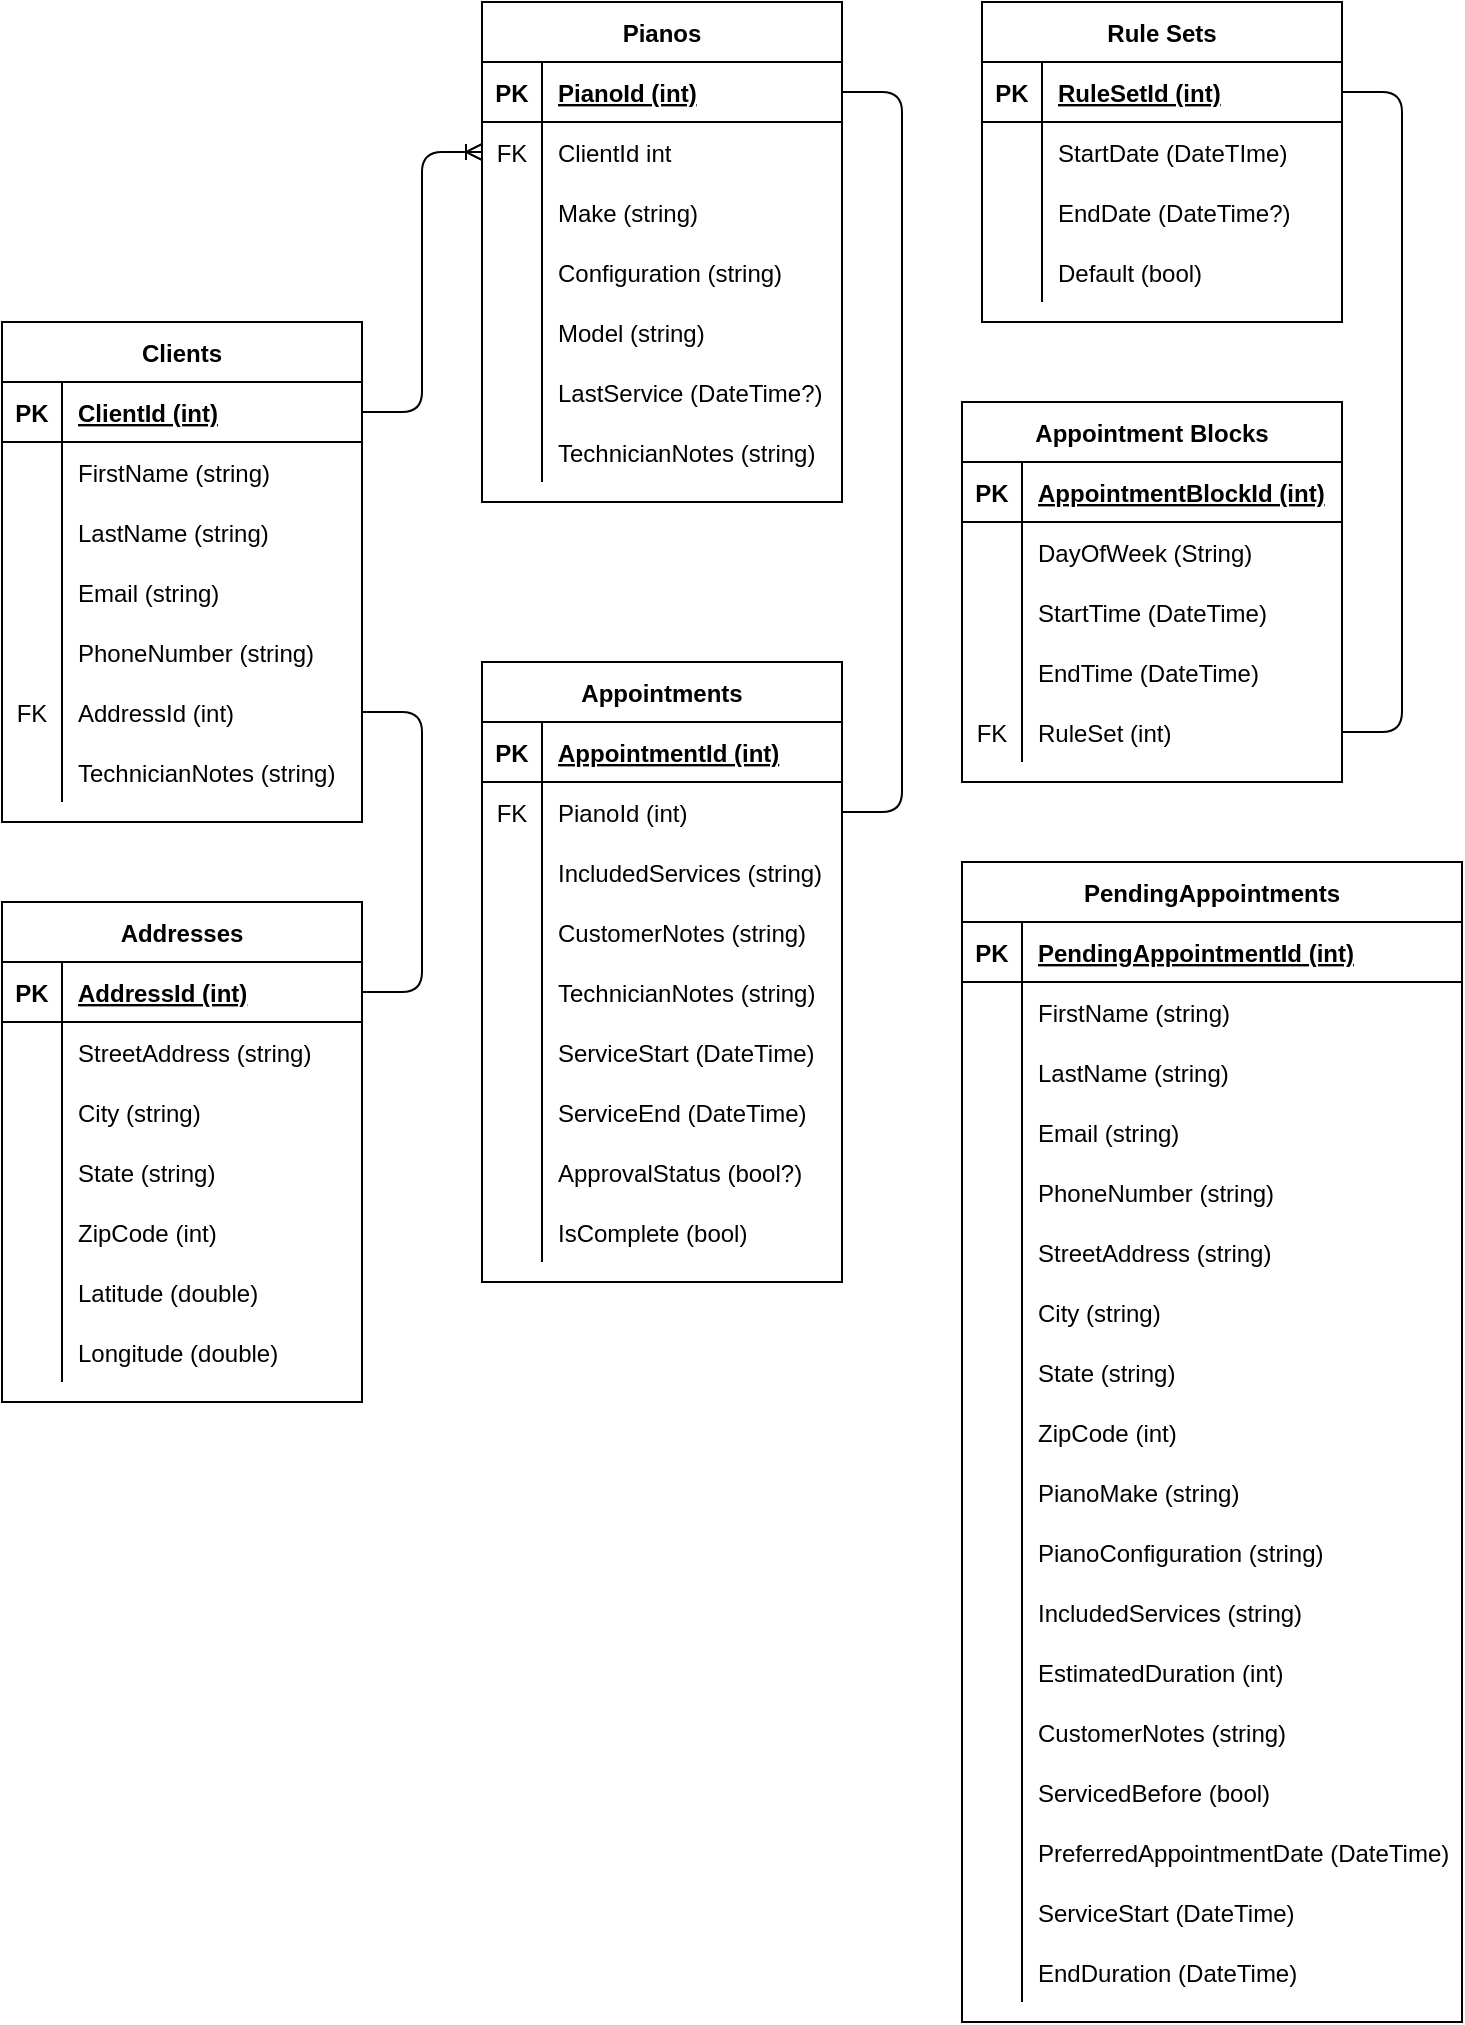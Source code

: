 <mxfile version="13.10.0" type="device"><diagram id="R2lEEEUBdFMjLlhIrx00" name="Page-1"><mxGraphModel dx="641" dy="825" grid="1" gridSize="10" guides="1" tooltips="1" connect="1" arrows="1" fold="1" page="1" pageScale="1" pageWidth="850" pageHeight="1100" math="0" shadow="0" extFonts="Permanent Marker^https://fonts.googleapis.com/css?family=Permanent+Marker"><root><mxCell id="0"/><mxCell id="1" parent="0"/><mxCell id="YcslUVbQqzUGf4OQHe5i-1" value="Clients" style="shape=table;startSize=30;container=1;collapsible=1;childLayout=tableLayout;fixedRows=1;rowLines=0;fontStyle=1;align=center;resizeLast=1;" parent="1" vertex="1"><mxGeometry x="40" y="200" width="180" height="250" as="geometry"/></mxCell><mxCell id="YcslUVbQqzUGf4OQHe5i-2" value="" style="shape=partialRectangle;collapsible=0;dropTarget=0;pointerEvents=0;fillColor=none;top=0;left=0;bottom=1;right=0;points=[[0,0.5],[1,0.5]];portConstraint=eastwest;" parent="YcslUVbQqzUGf4OQHe5i-1" vertex="1"><mxGeometry y="30" width="180" height="30" as="geometry"/></mxCell><mxCell id="YcslUVbQqzUGf4OQHe5i-3" value="PK" style="shape=partialRectangle;connectable=0;fillColor=none;top=0;left=0;bottom=0;right=0;fontStyle=1;overflow=hidden;" parent="YcslUVbQqzUGf4OQHe5i-2" vertex="1"><mxGeometry width="30" height="30" as="geometry"/></mxCell><mxCell id="YcslUVbQqzUGf4OQHe5i-4" value="ClientId (int)" style="shape=partialRectangle;connectable=0;fillColor=none;top=0;left=0;bottom=0;right=0;align=left;spacingLeft=6;fontStyle=5;overflow=hidden;" parent="YcslUVbQqzUGf4OQHe5i-2" vertex="1"><mxGeometry x="30" width="150" height="30" as="geometry"/></mxCell><mxCell id="YcslUVbQqzUGf4OQHe5i-5" value="" style="shape=partialRectangle;collapsible=0;dropTarget=0;pointerEvents=0;fillColor=none;top=0;left=0;bottom=0;right=0;points=[[0,0.5],[1,0.5]];portConstraint=eastwest;" parent="YcslUVbQqzUGf4OQHe5i-1" vertex="1"><mxGeometry y="60" width="180" height="30" as="geometry"/></mxCell><mxCell id="YcslUVbQqzUGf4OQHe5i-6" value="" style="shape=partialRectangle;connectable=0;fillColor=none;top=0;left=0;bottom=0;right=0;editable=1;overflow=hidden;" parent="YcslUVbQqzUGf4OQHe5i-5" vertex="1"><mxGeometry width="30" height="30" as="geometry"/></mxCell><mxCell id="YcslUVbQqzUGf4OQHe5i-7" value="FirstName (string)" style="shape=partialRectangle;connectable=0;fillColor=none;top=0;left=0;bottom=0;right=0;align=left;spacingLeft=6;overflow=hidden;" parent="YcslUVbQqzUGf4OQHe5i-5" vertex="1"><mxGeometry x="30" width="150" height="30" as="geometry"/></mxCell><mxCell id="YcslUVbQqzUGf4OQHe5i-8" value="" style="shape=partialRectangle;collapsible=0;dropTarget=0;pointerEvents=0;fillColor=none;top=0;left=0;bottom=0;right=0;points=[[0,0.5],[1,0.5]];portConstraint=eastwest;" parent="YcslUVbQqzUGf4OQHe5i-1" vertex="1"><mxGeometry y="90" width="180" height="30" as="geometry"/></mxCell><mxCell id="YcslUVbQqzUGf4OQHe5i-9" value="" style="shape=partialRectangle;connectable=0;fillColor=none;top=0;left=0;bottom=0;right=0;editable=1;overflow=hidden;" parent="YcslUVbQqzUGf4OQHe5i-8" vertex="1"><mxGeometry width="30" height="30" as="geometry"/></mxCell><mxCell id="YcslUVbQqzUGf4OQHe5i-10" value="LastName (string)" style="shape=partialRectangle;connectable=0;fillColor=none;top=0;left=0;bottom=0;right=0;align=left;spacingLeft=6;overflow=hidden;" parent="YcslUVbQqzUGf4OQHe5i-8" vertex="1"><mxGeometry x="30" width="150" height="30" as="geometry"/></mxCell><mxCell id="YcslUVbQqzUGf4OQHe5i-46" value="" style="shape=partialRectangle;collapsible=0;dropTarget=0;pointerEvents=0;fillColor=none;top=0;left=0;bottom=0;right=0;points=[[0,0.5],[1,0.5]];portConstraint=eastwest;" parent="YcslUVbQqzUGf4OQHe5i-1" vertex="1"><mxGeometry y="120" width="180" height="30" as="geometry"/></mxCell><mxCell id="YcslUVbQqzUGf4OQHe5i-47" value="" style="shape=partialRectangle;connectable=0;fillColor=none;top=0;left=0;bottom=0;right=0;editable=1;overflow=hidden;" parent="YcslUVbQqzUGf4OQHe5i-46" vertex="1"><mxGeometry width="30" height="30" as="geometry"/></mxCell><mxCell id="YcslUVbQqzUGf4OQHe5i-48" value="Email (string)" style="shape=partialRectangle;connectable=0;fillColor=none;top=0;left=0;bottom=0;right=0;align=left;spacingLeft=6;overflow=hidden;" parent="YcslUVbQqzUGf4OQHe5i-46" vertex="1"><mxGeometry x="30" width="150" height="30" as="geometry"/></mxCell><mxCell id="YcslUVbQqzUGf4OQHe5i-49" value="" style="shape=partialRectangle;collapsible=0;dropTarget=0;pointerEvents=0;fillColor=none;top=0;left=0;bottom=0;right=0;points=[[0,0.5],[1,0.5]];portConstraint=eastwest;" parent="YcslUVbQqzUGf4OQHe5i-1" vertex="1"><mxGeometry y="150" width="180" height="30" as="geometry"/></mxCell><mxCell id="YcslUVbQqzUGf4OQHe5i-50" value="" style="shape=partialRectangle;connectable=0;fillColor=none;top=0;left=0;bottom=0;right=0;editable=1;overflow=hidden;" parent="YcslUVbQqzUGf4OQHe5i-49" vertex="1"><mxGeometry width="30" height="30" as="geometry"/></mxCell><mxCell id="YcslUVbQqzUGf4OQHe5i-51" value="PhoneNumber (string)" style="shape=partialRectangle;connectable=0;fillColor=none;top=0;left=0;bottom=0;right=0;align=left;spacingLeft=6;overflow=hidden;" parent="YcslUVbQqzUGf4OQHe5i-49" vertex="1"><mxGeometry x="30" width="150" height="30" as="geometry"/></mxCell><mxCell id="YcslUVbQqzUGf4OQHe5i-112" value="" style="shape=partialRectangle;collapsible=0;dropTarget=0;pointerEvents=0;fillColor=none;top=0;left=0;bottom=0;right=0;points=[[0,0.5],[1,0.5]];portConstraint=eastwest;" parent="YcslUVbQqzUGf4OQHe5i-1" vertex="1"><mxGeometry y="180" width="180" height="30" as="geometry"/></mxCell><mxCell id="YcslUVbQqzUGf4OQHe5i-113" value="FK" style="shape=partialRectangle;connectable=0;fillColor=none;top=0;left=0;bottom=0;right=0;editable=1;overflow=hidden;" parent="YcslUVbQqzUGf4OQHe5i-112" vertex="1"><mxGeometry width="30" height="30" as="geometry"/></mxCell><mxCell id="YcslUVbQqzUGf4OQHe5i-114" value="AddressId (int)" style="shape=partialRectangle;connectable=0;fillColor=none;top=0;left=0;bottom=0;right=0;align=left;spacingLeft=6;overflow=hidden;" parent="YcslUVbQqzUGf4OQHe5i-112" vertex="1"><mxGeometry x="30" width="150" height="30" as="geometry"/></mxCell><mxCell id="YcslUVbQqzUGf4OQHe5i-151" value="" style="shape=partialRectangle;collapsible=0;dropTarget=0;pointerEvents=0;fillColor=none;top=0;left=0;bottom=0;right=0;points=[[0,0.5],[1,0.5]];portConstraint=eastwest;" parent="YcslUVbQqzUGf4OQHe5i-1" vertex="1"><mxGeometry y="210" width="180" height="30" as="geometry"/></mxCell><mxCell id="YcslUVbQqzUGf4OQHe5i-152" value="" style="shape=partialRectangle;connectable=0;fillColor=none;top=0;left=0;bottom=0;right=0;editable=1;overflow=hidden;" parent="YcslUVbQqzUGf4OQHe5i-151" vertex="1"><mxGeometry width="30" height="30" as="geometry"/></mxCell><mxCell id="YcslUVbQqzUGf4OQHe5i-153" value="TechnicianNotes (string)" style="shape=partialRectangle;connectable=0;fillColor=none;top=0;left=0;bottom=0;right=0;align=left;spacingLeft=6;overflow=hidden;" parent="YcslUVbQqzUGf4OQHe5i-151" vertex="1"><mxGeometry x="30" width="150" height="30" as="geometry"/></mxCell><mxCell id="YcslUVbQqzUGf4OQHe5i-14" value="Pianos" style="shape=table;startSize=30;container=1;collapsible=1;childLayout=tableLayout;fixedRows=1;rowLines=0;fontStyle=1;align=center;resizeLast=1;" parent="1" vertex="1"><mxGeometry x="280" y="40" width="180" height="250" as="geometry"/></mxCell><mxCell id="YcslUVbQqzUGf4OQHe5i-15" value="" style="shape=partialRectangle;collapsible=0;dropTarget=0;pointerEvents=0;fillColor=none;top=0;left=0;bottom=1;right=0;points=[[0,0.5],[1,0.5]];portConstraint=eastwest;" parent="YcslUVbQqzUGf4OQHe5i-14" vertex="1"><mxGeometry y="30" width="180" height="30" as="geometry"/></mxCell><mxCell id="YcslUVbQqzUGf4OQHe5i-16" value="PK" style="shape=partialRectangle;connectable=0;fillColor=none;top=0;left=0;bottom=0;right=0;fontStyle=1;overflow=hidden;" parent="YcslUVbQqzUGf4OQHe5i-15" vertex="1"><mxGeometry width="30" height="30" as="geometry"/></mxCell><mxCell id="YcslUVbQqzUGf4OQHe5i-17" value="PianoId (int)" style="shape=partialRectangle;connectable=0;fillColor=none;top=0;left=0;bottom=0;right=0;align=left;spacingLeft=6;fontStyle=5;overflow=hidden;" parent="YcslUVbQqzUGf4OQHe5i-15" vertex="1"><mxGeometry x="30" width="150" height="30" as="geometry"/></mxCell><mxCell id="YcslUVbQqzUGf4OQHe5i-141" value="" style="shape=partialRectangle;collapsible=0;dropTarget=0;pointerEvents=0;fillColor=none;top=0;left=0;bottom=0;right=0;points=[[0,0.5],[1,0.5]];portConstraint=eastwest;direction=south;" parent="YcslUVbQqzUGf4OQHe5i-14" vertex="1"><mxGeometry y="60" width="180" height="30" as="geometry"/></mxCell><mxCell id="YcslUVbQqzUGf4OQHe5i-142" value="FK" style="shape=partialRectangle;connectable=0;fillColor=none;top=0;left=0;bottom=0;right=0;editable=1;overflow=hidden;" parent="YcslUVbQqzUGf4OQHe5i-141" vertex="1"><mxGeometry width="30" height="30" as="geometry"/></mxCell><mxCell id="YcslUVbQqzUGf4OQHe5i-143" value="ClientId int" style="shape=partialRectangle;connectable=0;fillColor=none;top=0;left=0;bottom=0;right=0;align=left;spacingLeft=6;overflow=hidden;" parent="YcslUVbQqzUGf4OQHe5i-141" vertex="1"><mxGeometry x="30" width="150" height="30" as="geometry"/></mxCell><mxCell id="YcslUVbQqzUGf4OQHe5i-18" value="" style="shape=partialRectangle;collapsible=0;dropTarget=0;pointerEvents=0;fillColor=none;top=0;left=0;bottom=0;right=0;points=[[0,0.5],[1,0.5]];portConstraint=eastwest;" parent="YcslUVbQqzUGf4OQHe5i-14" vertex="1"><mxGeometry y="90" width="180" height="30" as="geometry"/></mxCell><mxCell id="YcslUVbQqzUGf4OQHe5i-19" value="" style="shape=partialRectangle;connectable=0;fillColor=none;top=0;left=0;bottom=0;right=0;editable=1;overflow=hidden;" parent="YcslUVbQqzUGf4OQHe5i-18" vertex="1"><mxGeometry width="30" height="30" as="geometry"/></mxCell><mxCell id="YcslUVbQqzUGf4OQHe5i-20" value="Make (string)" style="shape=partialRectangle;connectable=0;fillColor=none;top=0;left=0;bottom=0;right=0;align=left;spacingLeft=6;overflow=hidden;" parent="YcslUVbQqzUGf4OQHe5i-18" vertex="1"><mxGeometry x="30" width="150" height="30" as="geometry"/></mxCell><mxCell id="YcslUVbQqzUGf4OQHe5i-21" value="" style="shape=partialRectangle;collapsible=0;dropTarget=0;pointerEvents=0;fillColor=none;top=0;left=0;bottom=0;right=0;points=[[0,0.5],[1,0.5]];portConstraint=eastwest;" parent="YcslUVbQqzUGf4OQHe5i-14" vertex="1"><mxGeometry y="120" width="180" height="30" as="geometry"/></mxCell><mxCell id="YcslUVbQqzUGf4OQHe5i-22" value="" style="shape=partialRectangle;connectable=0;fillColor=none;top=0;left=0;bottom=0;right=0;editable=1;overflow=hidden;" parent="YcslUVbQqzUGf4OQHe5i-21" vertex="1"><mxGeometry width="30" height="30" as="geometry"/></mxCell><mxCell id="YcslUVbQqzUGf4OQHe5i-23" value="Configuration (string)" style="shape=partialRectangle;connectable=0;fillColor=none;top=0;left=0;bottom=0;right=0;align=left;spacingLeft=6;overflow=hidden;" parent="YcslUVbQqzUGf4OQHe5i-21" vertex="1"><mxGeometry x="30" width="150" height="30" as="geometry"/></mxCell><mxCell id="scBZffjY02Q5Mp3jgPJz-7" value="" style="shape=partialRectangle;collapsible=0;dropTarget=0;pointerEvents=0;fillColor=none;top=0;left=0;bottom=0;right=0;points=[[0,0.5],[1,0.5]];portConstraint=eastwest;" vertex="1" parent="YcslUVbQqzUGf4OQHe5i-14"><mxGeometry y="150" width="180" height="30" as="geometry"/></mxCell><mxCell id="scBZffjY02Q5Mp3jgPJz-8" value="" style="shape=partialRectangle;connectable=0;fillColor=none;top=0;left=0;bottom=0;right=0;editable=1;overflow=hidden;" vertex="1" parent="scBZffjY02Q5Mp3jgPJz-7"><mxGeometry width="30" height="30" as="geometry"/></mxCell><mxCell id="scBZffjY02Q5Mp3jgPJz-9" value="Model (string)" style="shape=partialRectangle;connectable=0;fillColor=none;top=0;left=0;bottom=0;right=0;align=left;spacingLeft=6;overflow=hidden;" vertex="1" parent="scBZffjY02Q5Mp3jgPJz-7"><mxGeometry x="30" width="150" height="30" as="geometry"/></mxCell><mxCell id="YcslUVbQqzUGf4OQHe5i-24" value="" style="shape=partialRectangle;collapsible=0;dropTarget=0;pointerEvents=0;fillColor=none;top=0;left=0;bottom=0;right=0;points=[[0,0.5],[1,0.5]];portConstraint=eastwest;direction=south;" parent="YcslUVbQqzUGf4OQHe5i-14" vertex="1"><mxGeometry y="180" width="180" height="30" as="geometry"/></mxCell><mxCell id="YcslUVbQqzUGf4OQHe5i-25" value="" style="shape=partialRectangle;connectable=0;fillColor=none;top=0;left=0;bottom=0;right=0;editable=1;overflow=hidden;" parent="YcslUVbQqzUGf4OQHe5i-24" vertex="1"><mxGeometry width="30" height="30" as="geometry"/></mxCell><mxCell id="YcslUVbQqzUGf4OQHe5i-26" value="LastService (DateTime?)" style="shape=partialRectangle;connectable=0;fillColor=none;top=0;left=0;bottom=0;right=0;align=left;spacingLeft=6;overflow=hidden;" parent="YcslUVbQqzUGf4OQHe5i-24" vertex="1"><mxGeometry x="30" width="150" height="30" as="geometry"/></mxCell><mxCell id="YcslUVbQqzUGf4OQHe5i-154" value="" style="shape=partialRectangle;collapsible=0;dropTarget=0;pointerEvents=0;fillColor=none;top=0;left=0;bottom=0;right=0;points=[[0,0.5],[1,0.5]];portConstraint=eastwest;direction=south;" parent="YcslUVbQqzUGf4OQHe5i-14" vertex="1"><mxGeometry y="210" width="180" height="30" as="geometry"/></mxCell><mxCell id="YcslUVbQqzUGf4OQHe5i-155" value="" style="shape=partialRectangle;connectable=0;fillColor=none;top=0;left=0;bottom=0;right=0;editable=1;overflow=hidden;" parent="YcslUVbQqzUGf4OQHe5i-154" vertex="1"><mxGeometry width="30" height="30" as="geometry"/></mxCell><mxCell id="YcslUVbQqzUGf4OQHe5i-156" value="TechnicianNotes (string)" style="shape=partialRectangle;connectable=0;fillColor=none;top=0;left=0;bottom=0;right=0;align=left;spacingLeft=6;overflow=hidden;" parent="YcslUVbQqzUGf4OQHe5i-154" vertex="1"><mxGeometry x="30" width="150" height="30" as="geometry"/></mxCell><mxCell id="YcslUVbQqzUGf4OQHe5i-27" value="Appointments" style="shape=table;startSize=30;container=1;collapsible=1;childLayout=tableLayout;fixedRows=1;rowLines=0;fontStyle=1;align=center;resizeLast=1;" parent="1" vertex="1"><mxGeometry x="280" y="370" width="180" height="310" as="geometry"/></mxCell><mxCell id="YcslUVbQqzUGf4OQHe5i-28" value="" style="shape=partialRectangle;collapsible=0;dropTarget=0;pointerEvents=0;fillColor=none;top=0;left=0;bottom=1;right=0;points=[[0,0.5],[1,0.5]];portConstraint=eastwest;" parent="YcslUVbQqzUGf4OQHe5i-27" vertex="1"><mxGeometry y="30" width="180" height="30" as="geometry"/></mxCell><mxCell id="YcslUVbQqzUGf4OQHe5i-29" value="PK" style="shape=partialRectangle;connectable=0;fillColor=none;top=0;left=0;bottom=0;right=0;fontStyle=1;overflow=hidden;" parent="YcslUVbQqzUGf4OQHe5i-28" vertex="1"><mxGeometry width="30" height="30" as="geometry"/></mxCell><mxCell id="YcslUVbQqzUGf4OQHe5i-30" value="AppointmentId (int)" style="shape=partialRectangle;connectable=0;fillColor=none;top=0;left=0;bottom=0;right=0;align=left;spacingLeft=6;fontStyle=5;overflow=hidden;" parent="YcslUVbQqzUGf4OQHe5i-28" vertex="1"><mxGeometry x="30" width="150" height="30" as="geometry"/></mxCell><mxCell id="YcslUVbQqzUGf4OQHe5i-34" value="" style="shape=partialRectangle;collapsible=0;dropTarget=0;pointerEvents=0;fillColor=none;top=0;left=0;bottom=0;right=0;points=[[0,0.5],[1,0.5]];portConstraint=eastwest;" parent="YcslUVbQqzUGf4OQHe5i-27" vertex="1"><mxGeometry y="60" width="180" height="30" as="geometry"/></mxCell><mxCell id="YcslUVbQqzUGf4OQHe5i-35" value="FK" style="shape=partialRectangle;connectable=0;fillColor=none;top=0;left=0;bottom=0;right=0;editable=1;overflow=hidden;" parent="YcslUVbQqzUGf4OQHe5i-34" vertex="1"><mxGeometry width="30" height="30" as="geometry"/></mxCell><mxCell id="YcslUVbQqzUGf4OQHe5i-36" value="PianoId (int)" style="shape=partialRectangle;connectable=0;fillColor=none;top=0;left=0;bottom=0;right=0;align=left;spacingLeft=6;overflow=hidden;" parent="YcslUVbQqzUGf4OQHe5i-34" vertex="1"><mxGeometry x="30" width="150" height="30" as="geometry"/></mxCell><mxCell id="bYS-qZKcPMhquqxucH4P-47" value="" style="shape=partialRectangle;collapsible=0;dropTarget=0;pointerEvents=0;fillColor=none;top=0;left=0;bottom=0;right=0;points=[[0,0.5],[1,0.5]];portConstraint=eastwest;" parent="YcslUVbQqzUGf4OQHe5i-27" vertex="1"><mxGeometry y="90" width="180" height="30" as="geometry"/></mxCell><mxCell id="bYS-qZKcPMhquqxucH4P-48" value="" style="shape=partialRectangle;connectable=0;fillColor=none;top=0;left=0;bottom=0;right=0;editable=1;overflow=hidden;" parent="bYS-qZKcPMhquqxucH4P-47" vertex="1"><mxGeometry width="30" height="30" as="geometry"/></mxCell><mxCell id="bYS-qZKcPMhquqxucH4P-49" value="IncludedServices (string)" style="shape=partialRectangle;connectable=0;fillColor=none;top=0;left=0;bottom=0;right=0;align=left;spacingLeft=6;overflow=hidden;" parent="bYS-qZKcPMhquqxucH4P-47" vertex="1"><mxGeometry x="30" width="150" height="30" as="geometry"/></mxCell><mxCell id="YcslUVbQqzUGf4OQHe5i-37" value="" style="shape=partialRectangle;collapsible=0;dropTarget=0;pointerEvents=0;fillColor=none;top=0;left=0;bottom=0;right=0;points=[[0,0.5],[1,0.5]];portConstraint=eastwest;direction=south;" parent="YcslUVbQqzUGf4OQHe5i-27" vertex="1"><mxGeometry y="120" width="180" height="30" as="geometry"/></mxCell><mxCell id="YcslUVbQqzUGf4OQHe5i-38" value="" style="shape=partialRectangle;connectable=0;fillColor=none;top=0;left=0;bottom=0;right=0;editable=1;overflow=hidden;" parent="YcslUVbQqzUGf4OQHe5i-37" vertex="1"><mxGeometry width="30" height="30" as="geometry"/></mxCell><mxCell id="YcslUVbQqzUGf4OQHe5i-39" value="CustomerNotes (string)" style="shape=partialRectangle;connectable=0;fillColor=none;top=0;left=0;bottom=0;right=0;align=left;spacingLeft=6;overflow=hidden;" parent="YcslUVbQqzUGf4OQHe5i-37" vertex="1"><mxGeometry x="30" width="150" height="30" as="geometry"/></mxCell><mxCell id="YcslUVbQqzUGf4OQHe5i-40" value="" style="shape=partialRectangle;collapsible=0;dropTarget=0;pointerEvents=0;fillColor=none;top=0;left=0;bottom=0;right=0;points=[[0,0.5],[1,0.5]];portConstraint=eastwest;direction=south;" parent="YcslUVbQqzUGf4OQHe5i-27" vertex="1"><mxGeometry y="150" width="180" height="30" as="geometry"/></mxCell><mxCell id="YcslUVbQqzUGf4OQHe5i-41" value="" style="shape=partialRectangle;connectable=0;fillColor=none;top=0;left=0;bottom=0;right=0;editable=1;overflow=hidden;" parent="YcslUVbQqzUGf4OQHe5i-40" vertex="1"><mxGeometry width="30" height="30" as="geometry"/></mxCell><mxCell id="YcslUVbQqzUGf4OQHe5i-42" value="TechnicianNotes (string)" style="shape=partialRectangle;connectable=0;fillColor=none;top=0;left=0;bottom=0;right=0;align=left;spacingLeft=6;overflow=hidden;" parent="YcslUVbQqzUGf4OQHe5i-40" vertex="1"><mxGeometry x="30" width="150" height="30" as="geometry"/></mxCell><mxCell id="YcslUVbQqzUGf4OQHe5i-43" value="" style="shape=partialRectangle;collapsible=0;dropTarget=0;pointerEvents=0;fillColor=none;top=0;left=0;bottom=0;right=0;points=[[0,0.5],[1,0.5]];portConstraint=eastwest;" parent="YcslUVbQqzUGf4OQHe5i-27" vertex="1"><mxGeometry y="180" width="180" height="30" as="geometry"/></mxCell><mxCell id="YcslUVbQqzUGf4OQHe5i-44" value="" style="shape=partialRectangle;connectable=0;fillColor=none;top=0;left=0;bottom=0;right=0;editable=1;overflow=hidden;" parent="YcslUVbQqzUGf4OQHe5i-43" vertex="1"><mxGeometry width="30" height="30" as="geometry"/></mxCell><mxCell id="YcslUVbQqzUGf4OQHe5i-45" value="ServiceStart (DateTime)" style="shape=partialRectangle;connectable=0;fillColor=none;top=0;left=0;bottom=0;right=0;align=left;spacingLeft=6;overflow=hidden;" parent="YcslUVbQqzUGf4OQHe5i-43" vertex="1"><mxGeometry x="30" width="150" height="30" as="geometry"/></mxCell><mxCell id="YcslUVbQqzUGf4OQHe5i-124" value="" style="shape=partialRectangle;collapsible=0;dropTarget=0;pointerEvents=0;fillColor=none;top=0;left=0;bottom=0;right=0;points=[[0,0.5],[1,0.5]];portConstraint=eastwest;" parent="YcslUVbQqzUGf4OQHe5i-27" vertex="1"><mxGeometry y="210" width="180" height="30" as="geometry"/></mxCell><mxCell id="YcslUVbQqzUGf4OQHe5i-125" value="" style="shape=partialRectangle;connectable=0;fillColor=none;top=0;left=0;bottom=0;right=0;editable=1;overflow=hidden;" parent="YcslUVbQqzUGf4OQHe5i-124" vertex="1"><mxGeometry width="30" height="30" as="geometry"/></mxCell><mxCell id="YcslUVbQqzUGf4OQHe5i-126" value="ServiceEnd (DateTime)" style="shape=partialRectangle;connectable=0;fillColor=none;top=0;left=0;bottom=0;right=0;align=left;spacingLeft=6;overflow=hidden;" parent="YcslUVbQqzUGf4OQHe5i-124" vertex="1"><mxGeometry x="30" width="150" height="30" as="geometry"/></mxCell><mxCell id="YcslUVbQqzUGf4OQHe5i-127" value="" style="shape=partialRectangle;collapsible=0;dropTarget=0;pointerEvents=0;fillColor=none;top=0;left=0;bottom=0;right=0;points=[[0,0.5],[1,0.5]];portConstraint=eastwest;" parent="YcslUVbQqzUGf4OQHe5i-27" vertex="1"><mxGeometry y="240" width="180" height="30" as="geometry"/></mxCell><mxCell id="YcslUVbQqzUGf4OQHe5i-128" value="" style="shape=partialRectangle;connectable=0;fillColor=none;top=0;left=0;bottom=0;right=0;editable=1;overflow=hidden;" parent="YcslUVbQqzUGf4OQHe5i-127" vertex="1"><mxGeometry width="30" height="30" as="geometry"/></mxCell><mxCell id="YcslUVbQqzUGf4OQHe5i-129" value="ApprovalStatus (bool?)" style="shape=partialRectangle;connectable=0;fillColor=none;top=0;left=0;bottom=0;right=0;align=left;spacingLeft=6;overflow=hidden;" parent="YcslUVbQqzUGf4OQHe5i-127" vertex="1"><mxGeometry x="30" width="150" height="30" as="geometry"/></mxCell><mxCell id="YcslUVbQqzUGf4OQHe5i-130" value="" style="shape=partialRectangle;collapsible=0;dropTarget=0;pointerEvents=0;fillColor=none;top=0;left=0;bottom=0;right=0;points=[[0,0.5],[1,0.5]];portConstraint=eastwest;" parent="YcslUVbQqzUGf4OQHe5i-27" vertex="1"><mxGeometry y="270" width="180" height="30" as="geometry"/></mxCell><mxCell id="YcslUVbQqzUGf4OQHe5i-131" value="" style="shape=partialRectangle;connectable=0;fillColor=none;top=0;left=0;bottom=0;right=0;editable=1;overflow=hidden;" parent="YcslUVbQqzUGf4OQHe5i-130" vertex="1"><mxGeometry width="30" height="30" as="geometry"/></mxCell><mxCell id="YcslUVbQqzUGf4OQHe5i-132" value="IsComplete (bool)" style="shape=partialRectangle;connectable=0;fillColor=none;top=0;left=0;bottom=0;right=0;align=left;spacingLeft=6;overflow=hidden;" parent="YcslUVbQqzUGf4OQHe5i-130" vertex="1"><mxGeometry x="30" width="150" height="30" as="geometry"/></mxCell><mxCell id="YcslUVbQqzUGf4OQHe5i-52" value="Rule Sets" style="shape=table;startSize=30;container=1;collapsible=1;childLayout=tableLayout;fixedRows=1;rowLines=0;fontStyle=1;align=center;resizeLast=1;" parent="1" vertex="1"><mxGeometry x="530" y="40" width="180" height="160" as="geometry"/></mxCell><mxCell id="YcslUVbQqzUGf4OQHe5i-53" value="" style="shape=partialRectangle;collapsible=0;dropTarget=0;pointerEvents=0;fillColor=none;top=0;left=0;bottom=1;right=0;points=[[0,0.5],[1,0.5]];portConstraint=eastwest;" parent="YcslUVbQqzUGf4OQHe5i-52" vertex="1"><mxGeometry y="30" width="180" height="30" as="geometry"/></mxCell><mxCell id="YcslUVbQqzUGf4OQHe5i-54" value="PK" style="shape=partialRectangle;connectable=0;fillColor=none;top=0;left=0;bottom=0;right=0;fontStyle=1;overflow=hidden;" parent="YcslUVbQqzUGf4OQHe5i-53" vertex="1"><mxGeometry width="30" height="30" as="geometry"/></mxCell><mxCell id="YcslUVbQqzUGf4OQHe5i-55" value="RuleSetId (int)" style="shape=partialRectangle;connectable=0;fillColor=none;top=0;left=0;bottom=0;right=0;align=left;spacingLeft=6;fontStyle=5;overflow=hidden;" parent="YcslUVbQqzUGf4OQHe5i-53" vertex="1"><mxGeometry x="30" width="150" height="30" as="geometry"/></mxCell><mxCell id="YcslUVbQqzUGf4OQHe5i-59" value="" style="shape=partialRectangle;collapsible=0;dropTarget=0;pointerEvents=0;fillColor=none;top=0;left=0;bottom=0;right=0;points=[[0,0.5],[1,0.5]];portConstraint=eastwest;" parent="YcslUVbQqzUGf4OQHe5i-52" vertex="1"><mxGeometry y="60" width="180" height="30" as="geometry"/></mxCell><mxCell id="YcslUVbQqzUGf4OQHe5i-60" value="" style="shape=partialRectangle;connectable=0;fillColor=none;top=0;left=0;bottom=0;right=0;editable=1;overflow=hidden;" parent="YcslUVbQqzUGf4OQHe5i-59" vertex="1"><mxGeometry width="30" height="30" as="geometry"/></mxCell><mxCell id="YcslUVbQqzUGf4OQHe5i-61" value="StartDate (DateTIme)" style="shape=partialRectangle;connectable=0;fillColor=none;top=0;left=0;bottom=0;right=0;align=left;spacingLeft=6;overflow=hidden;" parent="YcslUVbQqzUGf4OQHe5i-59" vertex="1"><mxGeometry x="30" width="150" height="30" as="geometry"/></mxCell><mxCell id="YcslUVbQqzUGf4OQHe5i-121" value="" style="shape=partialRectangle;collapsible=0;dropTarget=0;pointerEvents=0;fillColor=none;top=0;left=0;bottom=0;right=0;points=[[0,0.5],[1,0.5]];portConstraint=eastwest;" parent="YcslUVbQqzUGf4OQHe5i-52" vertex="1"><mxGeometry y="90" width="180" height="30" as="geometry"/></mxCell><mxCell id="YcslUVbQqzUGf4OQHe5i-122" value="" style="shape=partialRectangle;connectable=0;fillColor=none;top=0;left=0;bottom=0;right=0;editable=1;overflow=hidden;" parent="YcslUVbQqzUGf4OQHe5i-121" vertex="1"><mxGeometry width="30" height="30" as="geometry"/></mxCell><mxCell id="YcslUVbQqzUGf4OQHe5i-123" value="EndDate (DateTime?)" style="shape=partialRectangle;connectable=0;fillColor=none;top=0;left=0;bottom=0;right=0;align=left;spacingLeft=6;overflow=hidden;" parent="YcslUVbQqzUGf4OQHe5i-121" vertex="1"><mxGeometry x="30" width="150" height="30" as="geometry"/></mxCell><mxCell id="YcslUVbQqzUGf4OQHe5i-133" value="" style="shape=partialRectangle;collapsible=0;dropTarget=0;pointerEvents=0;fillColor=none;top=0;left=0;bottom=0;right=0;points=[[0,0.5],[1,0.5]];portConstraint=eastwest;" parent="YcslUVbQqzUGf4OQHe5i-52" vertex="1"><mxGeometry y="120" width="180" height="30" as="geometry"/></mxCell><mxCell id="YcslUVbQqzUGf4OQHe5i-134" value="" style="shape=partialRectangle;connectable=0;fillColor=none;top=0;left=0;bottom=0;right=0;editable=1;overflow=hidden;" parent="YcslUVbQqzUGf4OQHe5i-133" vertex="1"><mxGeometry width="30" height="30" as="geometry"/></mxCell><mxCell id="YcslUVbQqzUGf4OQHe5i-135" value="Default (bool)" style="shape=partialRectangle;connectable=0;fillColor=none;top=0;left=0;bottom=0;right=0;align=left;spacingLeft=6;overflow=hidden;" parent="YcslUVbQqzUGf4OQHe5i-133" vertex="1"><mxGeometry x="30" width="150" height="30" as="geometry"/></mxCell><mxCell id="YcslUVbQqzUGf4OQHe5i-65" value="Appointment Blocks" style="shape=table;startSize=30;container=1;collapsible=1;childLayout=tableLayout;fixedRows=1;rowLines=0;fontStyle=1;align=center;resizeLast=1;" parent="1" vertex="1"><mxGeometry x="520" y="240" width="190" height="190" as="geometry"/></mxCell><mxCell id="YcslUVbQqzUGf4OQHe5i-66" value="" style="shape=partialRectangle;collapsible=0;dropTarget=0;pointerEvents=0;fillColor=none;top=0;left=0;bottom=1;right=0;points=[[0,0.5],[1,0.5]];portConstraint=eastwest;" parent="YcslUVbQqzUGf4OQHe5i-65" vertex="1"><mxGeometry y="30" width="190" height="30" as="geometry"/></mxCell><mxCell id="YcslUVbQqzUGf4OQHe5i-67" value="PK" style="shape=partialRectangle;connectable=0;fillColor=none;top=0;left=0;bottom=0;right=0;fontStyle=1;overflow=hidden;" parent="YcslUVbQqzUGf4OQHe5i-66" vertex="1"><mxGeometry width="30" height="30" as="geometry"/></mxCell><mxCell id="YcslUVbQqzUGf4OQHe5i-68" value="AppointmentBlockId (int)" style="shape=partialRectangle;connectable=0;fillColor=none;top=0;left=0;bottom=0;right=0;align=left;spacingLeft=6;fontStyle=5;overflow=hidden;" parent="YcslUVbQqzUGf4OQHe5i-66" vertex="1"><mxGeometry x="30" width="160" height="30" as="geometry"/></mxCell><mxCell id="YcslUVbQqzUGf4OQHe5i-69" value="" style="shape=partialRectangle;collapsible=0;dropTarget=0;pointerEvents=0;fillColor=none;top=0;left=0;bottom=0;right=0;points=[[0,0.5],[1,0.5]];portConstraint=eastwest;" parent="YcslUVbQqzUGf4OQHe5i-65" vertex="1"><mxGeometry y="60" width="190" height="30" as="geometry"/></mxCell><mxCell id="YcslUVbQqzUGf4OQHe5i-70" value="" style="shape=partialRectangle;connectable=0;fillColor=none;top=0;left=0;bottom=0;right=0;editable=1;overflow=hidden;" parent="YcslUVbQqzUGf4OQHe5i-69" vertex="1"><mxGeometry width="30" height="30" as="geometry"/></mxCell><mxCell id="YcslUVbQqzUGf4OQHe5i-71" value="DayOfWeek (String)" style="shape=partialRectangle;connectable=0;fillColor=none;top=0;left=0;bottom=0;right=0;align=left;spacingLeft=6;overflow=hidden;" parent="YcslUVbQqzUGf4OQHe5i-69" vertex="1"><mxGeometry x="30" width="160" height="30" as="geometry"/></mxCell><mxCell id="YcslUVbQqzUGf4OQHe5i-72" value="" style="shape=partialRectangle;collapsible=0;dropTarget=0;pointerEvents=0;fillColor=none;top=0;left=0;bottom=0;right=0;points=[[0,0.5],[1,0.5]];portConstraint=eastwest;" parent="YcslUVbQqzUGf4OQHe5i-65" vertex="1"><mxGeometry y="90" width="190" height="30" as="geometry"/></mxCell><mxCell id="YcslUVbQqzUGf4OQHe5i-73" value="" style="shape=partialRectangle;connectable=0;fillColor=none;top=0;left=0;bottom=0;right=0;editable=1;overflow=hidden;" parent="YcslUVbQqzUGf4OQHe5i-72" vertex="1"><mxGeometry width="30" height="30" as="geometry"/></mxCell><mxCell id="YcslUVbQqzUGf4OQHe5i-74" value="StartTime (DateTime)" style="shape=partialRectangle;connectable=0;fillColor=none;top=0;left=0;bottom=0;right=0;align=left;spacingLeft=6;overflow=hidden;" parent="YcslUVbQqzUGf4OQHe5i-72" vertex="1"><mxGeometry x="30" width="160" height="30" as="geometry"/></mxCell><mxCell id="YcslUVbQqzUGf4OQHe5i-75" value="" style="shape=partialRectangle;collapsible=0;dropTarget=0;pointerEvents=0;fillColor=none;top=0;left=0;bottom=0;right=0;points=[[0,0.5],[1,0.5]];portConstraint=eastwest;" parent="YcslUVbQqzUGf4OQHe5i-65" vertex="1"><mxGeometry y="120" width="190" height="30" as="geometry"/></mxCell><mxCell id="YcslUVbQqzUGf4OQHe5i-76" value="" style="shape=partialRectangle;connectable=0;fillColor=none;top=0;left=0;bottom=0;right=0;editable=1;overflow=hidden;" parent="YcslUVbQqzUGf4OQHe5i-75" vertex="1"><mxGeometry width="30" height="30" as="geometry"/></mxCell><mxCell id="YcslUVbQqzUGf4OQHe5i-77" value="EndTime (DateTime)" style="shape=partialRectangle;connectable=0;fillColor=none;top=0;left=0;bottom=0;right=0;align=left;spacingLeft=6;overflow=hidden;" parent="YcslUVbQqzUGf4OQHe5i-75" vertex="1"><mxGeometry x="30" width="160" height="30" as="geometry"/></mxCell><mxCell id="YcslUVbQqzUGf4OQHe5i-81" value="" style="shape=partialRectangle;collapsible=0;dropTarget=0;pointerEvents=0;fillColor=none;top=0;left=0;bottom=0;right=0;points=[[0,0.5],[1,0.5]];portConstraint=eastwest;" parent="YcslUVbQqzUGf4OQHe5i-65" vertex="1"><mxGeometry y="150" width="190" height="30" as="geometry"/></mxCell><mxCell id="YcslUVbQqzUGf4OQHe5i-82" value="FK" style="shape=partialRectangle;connectable=0;fillColor=none;top=0;left=0;bottom=0;right=0;editable=1;overflow=hidden;" parent="YcslUVbQqzUGf4OQHe5i-81" vertex="1"><mxGeometry width="30" height="30" as="geometry"/></mxCell><mxCell id="YcslUVbQqzUGf4OQHe5i-83" value="RuleSet (int)" style="shape=partialRectangle;connectable=0;fillColor=none;top=0;left=0;bottom=0;right=0;align=left;spacingLeft=6;overflow=hidden;" parent="YcslUVbQqzUGf4OQHe5i-81" vertex="1"><mxGeometry x="30" width="160" height="30" as="geometry"/></mxCell><mxCell id="YcslUVbQqzUGf4OQHe5i-90" value="Addresses" style="shape=table;startSize=30;container=1;collapsible=1;childLayout=tableLayout;fixedRows=1;rowLines=0;fontStyle=1;align=center;resizeLast=1;" parent="1" vertex="1"><mxGeometry x="40" y="490" width="180" height="250" as="geometry"/></mxCell><mxCell id="YcslUVbQqzUGf4OQHe5i-91" value="" style="shape=partialRectangle;collapsible=0;dropTarget=0;pointerEvents=0;fillColor=none;top=0;left=0;bottom=1;right=0;points=[[0,0.5],[1,0.5]];portConstraint=eastwest;" parent="YcslUVbQqzUGf4OQHe5i-90" vertex="1"><mxGeometry y="30" width="180" height="30" as="geometry"/></mxCell><mxCell id="YcslUVbQqzUGf4OQHe5i-92" value="PK" style="shape=partialRectangle;connectable=0;fillColor=none;top=0;left=0;bottom=0;right=0;fontStyle=1;overflow=hidden;" parent="YcslUVbQqzUGf4OQHe5i-91" vertex="1"><mxGeometry width="30" height="30" as="geometry"/></mxCell><mxCell id="YcslUVbQqzUGf4OQHe5i-93" value="AddressId (int)" style="shape=partialRectangle;connectable=0;fillColor=none;top=0;left=0;bottom=0;right=0;align=left;spacingLeft=6;fontStyle=5;overflow=hidden;" parent="YcslUVbQqzUGf4OQHe5i-91" vertex="1"><mxGeometry x="30" width="150" height="30" as="geometry"/></mxCell><mxCell id="YcslUVbQqzUGf4OQHe5i-94" value="" style="shape=partialRectangle;collapsible=0;dropTarget=0;pointerEvents=0;fillColor=none;top=0;left=0;bottom=0;right=0;points=[[0,0.5],[1,0.5]];portConstraint=eastwest;" parent="YcslUVbQqzUGf4OQHe5i-90" vertex="1"><mxGeometry y="60" width="180" height="30" as="geometry"/></mxCell><mxCell id="YcslUVbQqzUGf4OQHe5i-95" value="" style="shape=partialRectangle;connectable=0;fillColor=none;top=0;left=0;bottom=0;right=0;editable=1;overflow=hidden;" parent="YcslUVbQqzUGf4OQHe5i-94" vertex="1"><mxGeometry width="30" height="30" as="geometry"/></mxCell><mxCell id="YcslUVbQqzUGf4OQHe5i-96" value="StreetAddress (string)" style="shape=partialRectangle;connectable=0;fillColor=none;top=0;left=0;bottom=0;right=0;align=left;spacingLeft=6;overflow=hidden;" parent="YcslUVbQqzUGf4OQHe5i-94" vertex="1"><mxGeometry x="30" width="150" height="30" as="geometry"/></mxCell><mxCell id="YcslUVbQqzUGf4OQHe5i-97" value="" style="shape=partialRectangle;collapsible=0;dropTarget=0;pointerEvents=0;fillColor=none;top=0;left=0;bottom=0;right=0;points=[[0,0.5],[1,0.5]];portConstraint=eastwest;" parent="YcslUVbQqzUGf4OQHe5i-90" vertex="1"><mxGeometry y="90" width="180" height="30" as="geometry"/></mxCell><mxCell id="YcslUVbQqzUGf4OQHe5i-98" value="" style="shape=partialRectangle;connectable=0;fillColor=none;top=0;left=0;bottom=0;right=0;editable=1;overflow=hidden;" parent="YcslUVbQqzUGf4OQHe5i-97" vertex="1"><mxGeometry width="30" height="30" as="geometry"/></mxCell><mxCell id="YcslUVbQqzUGf4OQHe5i-99" value="City (string)" style="shape=partialRectangle;connectable=0;fillColor=none;top=0;left=0;bottom=0;right=0;align=left;spacingLeft=6;overflow=hidden;" parent="YcslUVbQqzUGf4OQHe5i-97" vertex="1"><mxGeometry x="30" width="150" height="30" as="geometry"/></mxCell><mxCell id="YcslUVbQqzUGf4OQHe5i-100" value="" style="shape=partialRectangle;collapsible=0;dropTarget=0;pointerEvents=0;fillColor=none;top=0;left=0;bottom=0;right=0;points=[[0,0.5],[1,0.5]];portConstraint=eastwest;" parent="YcslUVbQqzUGf4OQHe5i-90" vertex="1"><mxGeometry y="120" width="180" height="30" as="geometry"/></mxCell><mxCell id="YcslUVbQqzUGf4OQHe5i-101" value="" style="shape=partialRectangle;connectable=0;fillColor=none;top=0;left=0;bottom=0;right=0;editable=1;overflow=hidden;" parent="YcslUVbQqzUGf4OQHe5i-100" vertex="1"><mxGeometry width="30" height="30" as="geometry"/></mxCell><mxCell id="YcslUVbQqzUGf4OQHe5i-102" value="State (string)" style="shape=partialRectangle;connectable=0;fillColor=none;top=0;left=0;bottom=0;right=0;align=left;spacingLeft=6;overflow=hidden;" parent="YcslUVbQqzUGf4OQHe5i-100" vertex="1"><mxGeometry x="30" width="150" height="30" as="geometry"/></mxCell><mxCell id="YcslUVbQqzUGf4OQHe5i-103" value="" style="shape=partialRectangle;collapsible=0;dropTarget=0;pointerEvents=0;fillColor=none;top=0;left=0;bottom=0;right=0;points=[[0,0.5],[1,0.5]];portConstraint=eastwest;" parent="YcslUVbQqzUGf4OQHe5i-90" vertex="1"><mxGeometry y="150" width="180" height="30" as="geometry"/></mxCell><mxCell id="YcslUVbQqzUGf4OQHe5i-104" value="" style="shape=partialRectangle;connectable=0;fillColor=none;top=0;left=0;bottom=0;right=0;editable=1;overflow=hidden;" parent="YcslUVbQqzUGf4OQHe5i-103" vertex="1"><mxGeometry width="30" height="30" as="geometry"/></mxCell><mxCell id="YcslUVbQqzUGf4OQHe5i-105" value="ZipCode (int)" style="shape=partialRectangle;connectable=0;fillColor=none;top=0;left=0;bottom=0;right=0;align=left;spacingLeft=6;overflow=hidden;" parent="YcslUVbQqzUGf4OQHe5i-103" vertex="1"><mxGeometry x="30" width="150" height="30" as="geometry"/></mxCell><mxCell id="YcslUVbQqzUGf4OQHe5i-106" value="" style="shape=partialRectangle;collapsible=0;dropTarget=0;pointerEvents=0;fillColor=none;top=0;left=0;bottom=0;right=0;points=[[0,0.5],[1,0.5]];portConstraint=eastwest;" parent="YcslUVbQqzUGf4OQHe5i-90" vertex="1"><mxGeometry y="180" width="180" height="30" as="geometry"/></mxCell><mxCell id="YcslUVbQqzUGf4OQHe5i-107" value="" style="shape=partialRectangle;connectable=0;fillColor=none;top=0;left=0;bottom=0;right=0;editable=1;overflow=hidden;" parent="YcslUVbQqzUGf4OQHe5i-106" vertex="1"><mxGeometry width="30" height="30" as="geometry"/></mxCell><mxCell id="YcslUVbQqzUGf4OQHe5i-108" value="Latitude (double)" style="shape=partialRectangle;connectable=0;fillColor=none;top=0;left=0;bottom=0;right=0;align=left;spacingLeft=6;overflow=hidden;" parent="YcslUVbQqzUGf4OQHe5i-106" vertex="1"><mxGeometry x="30" width="150" height="30" as="geometry"/></mxCell><mxCell id="YcslUVbQqzUGf4OQHe5i-109" value="" style="shape=partialRectangle;collapsible=0;dropTarget=0;pointerEvents=0;fillColor=none;top=0;left=0;bottom=0;right=0;points=[[0,0.5],[1,0.5]];portConstraint=eastwest;" parent="YcslUVbQqzUGf4OQHe5i-90" vertex="1"><mxGeometry y="210" width="180" height="30" as="geometry"/></mxCell><mxCell id="YcslUVbQqzUGf4OQHe5i-110" value="" style="shape=partialRectangle;connectable=0;fillColor=none;top=0;left=0;bottom=0;right=0;editable=1;overflow=hidden;" parent="YcslUVbQqzUGf4OQHe5i-109" vertex="1"><mxGeometry width="30" height="30" as="geometry"/></mxCell><mxCell id="YcslUVbQqzUGf4OQHe5i-111" value="Longitude (double)" style="shape=partialRectangle;connectable=0;fillColor=none;top=0;left=0;bottom=0;right=0;align=left;spacingLeft=6;overflow=hidden;" parent="YcslUVbQqzUGf4OQHe5i-109" vertex="1"><mxGeometry x="30" width="150" height="30" as="geometry"/></mxCell><mxCell id="YcslUVbQqzUGf4OQHe5i-145" value="" style="edgeStyle=entityRelationEdgeStyle;fontSize=12;html=1;endArrow=ERoneToMany;exitX=1;exitY=0.5;exitDx=0;exitDy=0;" parent="1" source="YcslUVbQqzUGf4OQHe5i-2" target="YcslUVbQqzUGf4OQHe5i-141" edge="1"><mxGeometry width="100" height="100" relative="1" as="geometry"><mxPoint x="290" y="370" as="sourcePoint"/><mxPoint x="390" y="270" as="targetPoint"/></mxGeometry></mxCell><mxCell id="YcslUVbQqzUGf4OQHe5i-147" value="" style="edgeStyle=entityRelationEdgeStyle;fontSize=12;html=1;endArrow=none;endFill=0;entryX=1;entryY=0.5;entryDx=0;entryDy=0;exitX=1;exitY=0.5;exitDx=0;exitDy=0;" parent="1" source="YcslUVbQqzUGf4OQHe5i-15" target="YcslUVbQqzUGf4OQHe5i-34" edge="1"><mxGeometry width="100" height="100" relative="1" as="geometry"><mxPoint x="480" y="180" as="sourcePoint"/><mxPoint x="540" y="260" as="targetPoint"/></mxGeometry></mxCell><mxCell id="YcslUVbQqzUGf4OQHe5i-148" value="" style="endArrow=none;html=1;exitX=1;exitY=0.5;exitDx=0;exitDy=0;edgeStyle=entityRelationEdgeStyle;rounded=1;" parent="1" source="YcslUVbQqzUGf4OQHe5i-112" target="YcslUVbQqzUGf4OQHe5i-91" edge="1"><mxGeometry relative="1" as="geometry"><mxPoint x="260" y="360" as="sourcePoint"/><mxPoint x="420" y="360" as="targetPoint"/></mxGeometry></mxCell><mxCell id="YcslUVbQqzUGf4OQHe5i-150" value="" style="endArrow=none;html=1;rounded=1;exitX=1;exitY=0.5;exitDx=0;exitDy=0;entryX=1;entryY=0.5;entryDx=0;entryDy=0;edgeStyle=entityRelationEdgeStyle;" parent="1" source="YcslUVbQqzUGf4OQHe5i-53" target="YcslUVbQqzUGf4OQHe5i-81" edge="1"><mxGeometry relative="1" as="geometry"><mxPoint x="380" y="360" as="sourcePoint"/><mxPoint x="540" y="360" as="targetPoint"/></mxGeometry></mxCell><mxCell id="bYS-qZKcPMhquqxucH4P-1" value="PendingAppointments" style="shape=table;startSize=30;container=1;collapsible=1;childLayout=tableLayout;fixedRows=1;rowLines=0;fontStyle=1;align=center;resizeLast=1;" parent="1" vertex="1"><mxGeometry x="520" y="470" width="250" height="580" as="geometry"/></mxCell><mxCell id="bYS-qZKcPMhquqxucH4P-2" value="" style="shape=partialRectangle;collapsible=0;dropTarget=0;pointerEvents=0;fillColor=none;top=0;left=0;bottom=1;right=0;points=[[0,0.5],[1,0.5]];portConstraint=eastwest;" parent="bYS-qZKcPMhquqxucH4P-1" vertex="1"><mxGeometry y="30" width="250" height="30" as="geometry"/></mxCell><mxCell id="bYS-qZKcPMhquqxucH4P-3" value="PK" style="shape=partialRectangle;connectable=0;fillColor=none;top=0;left=0;bottom=0;right=0;fontStyle=1;overflow=hidden;" parent="bYS-qZKcPMhquqxucH4P-2" vertex="1"><mxGeometry width="30" height="30" as="geometry"/></mxCell><mxCell id="bYS-qZKcPMhquqxucH4P-4" value="PendingAppointmentId (int)" style="shape=partialRectangle;connectable=0;fillColor=none;top=0;left=0;bottom=0;right=0;align=left;spacingLeft=6;fontStyle=5;overflow=hidden;" parent="bYS-qZKcPMhquqxucH4P-2" vertex="1"><mxGeometry x="30" width="220" height="30" as="geometry"/></mxCell><mxCell id="bYS-qZKcPMhquqxucH4P-5" value="" style="shape=partialRectangle;collapsible=0;dropTarget=0;pointerEvents=0;fillColor=none;top=0;left=0;bottom=0;right=0;points=[[0,0.5],[1,0.5]];portConstraint=eastwest;" parent="bYS-qZKcPMhquqxucH4P-1" vertex="1"><mxGeometry y="60" width="250" height="30" as="geometry"/></mxCell><mxCell id="bYS-qZKcPMhquqxucH4P-6" value="" style="shape=partialRectangle;connectable=0;fillColor=none;top=0;left=0;bottom=0;right=0;editable=1;overflow=hidden;" parent="bYS-qZKcPMhquqxucH4P-5" vertex="1"><mxGeometry width="30" height="30" as="geometry"/></mxCell><mxCell id="bYS-qZKcPMhquqxucH4P-7" value="FirstName (string)" style="shape=partialRectangle;connectable=0;fillColor=none;top=0;left=0;bottom=0;right=0;align=left;spacingLeft=6;overflow=hidden;" parent="bYS-qZKcPMhquqxucH4P-5" vertex="1"><mxGeometry x="30" width="220" height="30" as="geometry"/></mxCell><mxCell id="bYS-qZKcPMhquqxucH4P-8" value="" style="shape=partialRectangle;collapsible=0;dropTarget=0;pointerEvents=0;fillColor=none;top=0;left=0;bottom=0;right=0;points=[[0,0.5],[1,0.5]];portConstraint=eastwest;" parent="bYS-qZKcPMhquqxucH4P-1" vertex="1"><mxGeometry y="90" width="250" height="30" as="geometry"/></mxCell><mxCell id="bYS-qZKcPMhquqxucH4P-9" value="" style="shape=partialRectangle;connectable=0;fillColor=none;top=0;left=0;bottom=0;right=0;editable=1;overflow=hidden;" parent="bYS-qZKcPMhquqxucH4P-8" vertex="1"><mxGeometry width="30" height="30" as="geometry"/></mxCell><mxCell id="bYS-qZKcPMhquqxucH4P-10" value="LastName (string)" style="shape=partialRectangle;connectable=0;fillColor=none;top=0;left=0;bottom=0;right=0;align=left;spacingLeft=6;overflow=hidden;" parent="bYS-qZKcPMhquqxucH4P-8" vertex="1"><mxGeometry x="30" width="220" height="30" as="geometry"/></mxCell><mxCell id="bYS-qZKcPMhquqxucH4P-11" value="" style="shape=partialRectangle;collapsible=0;dropTarget=0;pointerEvents=0;fillColor=none;top=0;left=0;bottom=0;right=0;points=[[0,0.5],[1,0.5]];portConstraint=eastwest;direction=south;" parent="bYS-qZKcPMhquqxucH4P-1" vertex="1"><mxGeometry y="120" width="250" height="30" as="geometry"/></mxCell><mxCell id="bYS-qZKcPMhquqxucH4P-12" value="" style="shape=partialRectangle;connectable=0;fillColor=none;top=0;left=0;bottom=0;right=0;editable=1;overflow=hidden;" parent="bYS-qZKcPMhquqxucH4P-11" vertex="1"><mxGeometry width="30" height="30" as="geometry"/></mxCell><mxCell id="bYS-qZKcPMhquqxucH4P-13" value="Email (string)" style="shape=partialRectangle;connectable=0;fillColor=none;top=0;left=0;bottom=0;right=0;align=left;spacingLeft=6;overflow=hidden;" parent="bYS-qZKcPMhquqxucH4P-11" vertex="1"><mxGeometry x="30" width="220" height="30" as="geometry"/></mxCell><mxCell id="bYS-qZKcPMhquqxucH4P-14" value="" style="shape=partialRectangle;collapsible=0;dropTarget=0;pointerEvents=0;fillColor=none;top=0;left=0;bottom=0;right=0;points=[[0,0.5],[1,0.5]];portConstraint=eastwest;direction=south;" parent="bYS-qZKcPMhquqxucH4P-1" vertex="1"><mxGeometry y="150" width="250" height="30" as="geometry"/></mxCell><mxCell id="bYS-qZKcPMhquqxucH4P-15" value="" style="shape=partialRectangle;connectable=0;fillColor=none;top=0;left=0;bottom=0;right=0;editable=1;overflow=hidden;" parent="bYS-qZKcPMhquqxucH4P-14" vertex="1"><mxGeometry width="30" height="30" as="geometry"/></mxCell><mxCell id="bYS-qZKcPMhquqxucH4P-16" value="PhoneNumber (string)" style="shape=partialRectangle;connectable=0;fillColor=none;top=0;left=0;bottom=0;right=0;align=left;spacingLeft=6;overflow=hidden;" parent="bYS-qZKcPMhquqxucH4P-14" vertex="1"><mxGeometry x="30" width="220" height="30" as="geometry"/></mxCell><mxCell id="bYS-qZKcPMhquqxucH4P-17" value="" style="shape=partialRectangle;collapsible=0;dropTarget=0;pointerEvents=0;fillColor=none;top=0;left=0;bottom=0;right=0;points=[[0,0.5],[1,0.5]];portConstraint=eastwest;direction=south;" parent="bYS-qZKcPMhquqxucH4P-1" vertex="1"><mxGeometry y="180" width="250" height="30" as="geometry"/></mxCell><mxCell id="bYS-qZKcPMhquqxucH4P-18" value="" style="shape=partialRectangle;connectable=0;fillColor=none;top=0;left=0;bottom=0;right=0;editable=1;overflow=hidden;" parent="bYS-qZKcPMhquqxucH4P-17" vertex="1"><mxGeometry width="30" height="30" as="geometry"/></mxCell><mxCell id="bYS-qZKcPMhquqxucH4P-19" value="StreetAddress (string)" style="shape=partialRectangle;connectable=0;fillColor=none;top=0;left=0;bottom=0;right=0;align=left;spacingLeft=6;overflow=hidden;" parent="bYS-qZKcPMhquqxucH4P-17" vertex="1"><mxGeometry x="30" width="220" height="30" as="geometry"/></mxCell><mxCell id="bYS-qZKcPMhquqxucH4P-20" value="" style="shape=partialRectangle;collapsible=0;dropTarget=0;pointerEvents=0;fillColor=none;top=0;left=0;bottom=0;right=0;points=[[0,0.5],[1,0.5]];portConstraint=eastwest;direction=south;" parent="bYS-qZKcPMhquqxucH4P-1" vertex="1"><mxGeometry y="210" width="250" height="30" as="geometry"/></mxCell><mxCell id="bYS-qZKcPMhquqxucH4P-21" value="" style="shape=partialRectangle;connectable=0;fillColor=none;top=0;left=0;bottom=0;right=0;editable=1;overflow=hidden;" parent="bYS-qZKcPMhquqxucH4P-20" vertex="1"><mxGeometry width="30" height="30" as="geometry"/></mxCell><mxCell id="bYS-qZKcPMhquqxucH4P-22" value="City (string)" style="shape=partialRectangle;connectable=0;fillColor=none;top=0;left=0;bottom=0;right=0;align=left;spacingLeft=6;overflow=hidden;" parent="bYS-qZKcPMhquqxucH4P-20" vertex="1"><mxGeometry x="30" width="220" height="30" as="geometry"/></mxCell><mxCell id="bYS-qZKcPMhquqxucH4P-23" value="" style="shape=partialRectangle;collapsible=0;dropTarget=0;pointerEvents=0;fillColor=none;top=0;left=0;bottom=0;right=0;points=[[0,0.5],[1,0.5]];portConstraint=eastwest;direction=south;" parent="bYS-qZKcPMhquqxucH4P-1" vertex="1"><mxGeometry y="240" width="250" height="30" as="geometry"/></mxCell><mxCell id="bYS-qZKcPMhquqxucH4P-24" value="" style="shape=partialRectangle;connectable=0;fillColor=none;top=0;left=0;bottom=0;right=0;editable=1;overflow=hidden;" parent="bYS-qZKcPMhquqxucH4P-23" vertex="1"><mxGeometry width="30" height="30" as="geometry"/></mxCell><mxCell id="bYS-qZKcPMhquqxucH4P-25" value="State (string)" style="shape=partialRectangle;connectable=0;fillColor=none;top=0;left=0;bottom=0;right=0;align=left;spacingLeft=6;overflow=hidden;" parent="bYS-qZKcPMhquqxucH4P-23" vertex="1"><mxGeometry x="30" width="220" height="30" as="geometry"/></mxCell><mxCell id="bYS-qZKcPMhquqxucH4P-26" value="" style="shape=partialRectangle;collapsible=0;dropTarget=0;pointerEvents=0;fillColor=none;top=0;left=0;bottom=0;right=0;points=[[0,0.5],[1,0.5]];portConstraint=eastwest;direction=south;" parent="bYS-qZKcPMhquqxucH4P-1" vertex="1"><mxGeometry y="270" width="250" height="30" as="geometry"/></mxCell><mxCell id="bYS-qZKcPMhquqxucH4P-27" value="" style="shape=partialRectangle;connectable=0;fillColor=none;top=0;left=0;bottom=0;right=0;editable=1;overflow=hidden;" parent="bYS-qZKcPMhquqxucH4P-26" vertex="1"><mxGeometry width="30" height="30" as="geometry"/></mxCell><mxCell id="bYS-qZKcPMhquqxucH4P-28" value="ZipCode (int)" style="shape=partialRectangle;connectable=0;fillColor=none;top=0;left=0;bottom=0;right=0;align=left;spacingLeft=6;overflow=hidden;" parent="bYS-qZKcPMhquqxucH4P-26" vertex="1"><mxGeometry x="30" width="220" height="30" as="geometry"/></mxCell><mxCell id="bYS-qZKcPMhquqxucH4P-29" value="" style="shape=partialRectangle;collapsible=0;dropTarget=0;pointerEvents=0;fillColor=none;top=0;left=0;bottom=0;right=0;points=[[0,0.5],[1,0.5]];portConstraint=eastwest;direction=south;" parent="bYS-qZKcPMhquqxucH4P-1" vertex="1"><mxGeometry y="300" width="250" height="30" as="geometry"/></mxCell><mxCell id="bYS-qZKcPMhquqxucH4P-30" value="" style="shape=partialRectangle;connectable=0;fillColor=none;top=0;left=0;bottom=0;right=0;editable=1;overflow=hidden;" parent="bYS-qZKcPMhquqxucH4P-29" vertex="1"><mxGeometry width="30" height="30" as="geometry"/></mxCell><mxCell id="bYS-qZKcPMhquqxucH4P-31" value="PianoMake (string)" style="shape=partialRectangle;connectable=0;fillColor=none;top=0;left=0;bottom=0;right=0;align=left;spacingLeft=6;overflow=hidden;" parent="bYS-qZKcPMhquqxucH4P-29" vertex="1"><mxGeometry x="30" width="220" height="30" as="geometry"/></mxCell><mxCell id="bYS-qZKcPMhquqxucH4P-32" value="" style="shape=partialRectangle;collapsible=0;dropTarget=0;pointerEvents=0;fillColor=none;top=0;left=0;bottom=0;right=0;points=[[0,0.5],[1,0.5]];portConstraint=eastwest;direction=south;" parent="bYS-qZKcPMhquqxucH4P-1" vertex="1"><mxGeometry y="330" width="250" height="30" as="geometry"/></mxCell><mxCell id="bYS-qZKcPMhquqxucH4P-33" value="" style="shape=partialRectangle;connectable=0;fillColor=none;top=0;left=0;bottom=0;right=0;editable=1;overflow=hidden;" parent="bYS-qZKcPMhquqxucH4P-32" vertex="1"><mxGeometry width="30" height="30" as="geometry"/></mxCell><mxCell id="bYS-qZKcPMhquqxucH4P-34" value="PianoConfiguration (string)" style="shape=partialRectangle;connectable=0;fillColor=none;top=0;left=0;bottom=0;right=0;align=left;spacingLeft=6;overflow=hidden;" parent="bYS-qZKcPMhquqxucH4P-32" vertex="1"><mxGeometry x="30" width="220" height="30" as="geometry"/></mxCell><mxCell id="bYS-qZKcPMhquqxucH4P-50" value="" style="shape=partialRectangle;collapsible=0;dropTarget=0;pointerEvents=0;fillColor=none;top=0;left=0;bottom=0;right=0;points=[[0,0.5],[1,0.5]];portConstraint=eastwest;direction=south;" parent="bYS-qZKcPMhquqxucH4P-1" vertex="1"><mxGeometry y="360" width="250" height="30" as="geometry"/></mxCell><mxCell id="bYS-qZKcPMhquqxucH4P-51" value="" style="shape=partialRectangle;connectable=0;fillColor=none;top=0;left=0;bottom=0;right=0;editable=1;overflow=hidden;" parent="bYS-qZKcPMhquqxucH4P-50" vertex="1"><mxGeometry width="30" height="30" as="geometry"/></mxCell><mxCell id="bYS-qZKcPMhquqxucH4P-52" value="IncludedServices (string)" style="shape=partialRectangle;connectable=0;fillColor=none;top=0;left=0;bottom=0;right=0;align=left;spacingLeft=6;overflow=hidden;" parent="bYS-qZKcPMhquqxucH4P-50" vertex="1"><mxGeometry x="30" width="220" height="30" as="geometry"/></mxCell><mxCell id="scBZffjY02Q5Mp3jgPJz-1" value="" style="shape=partialRectangle;collapsible=0;dropTarget=0;pointerEvents=0;fillColor=none;top=0;left=0;bottom=0;right=0;points=[[0,0.5],[1,0.5]];portConstraint=eastwest;direction=south;" vertex="1" parent="bYS-qZKcPMhquqxucH4P-1"><mxGeometry y="390" width="250" height="30" as="geometry"/></mxCell><mxCell id="scBZffjY02Q5Mp3jgPJz-2" value="" style="shape=partialRectangle;connectable=0;fillColor=none;top=0;left=0;bottom=0;right=0;editable=1;overflow=hidden;" vertex="1" parent="scBZffjY02Q5Mp3jgPJz-1"><mxGeometry width="30" height="30" as="geometry"/></mxCell><mxCell id="scBZffjY02Q5Mp3jgPJz-3" value="EstimatedDuration (int)" style="shape=partialRectangle;connectable=0;fillColor=none;top=0;left=0;bottom=0;right=0;align=left;spacingLeft=6;overflow=hidden;" vertex="1" parent="scBZffjY02Q5Mp3jgPJz-1"><mxGeometry x="30" width="220" height="30" as="geometry"/></mxCell><mxCell id="bYS-qZKcPMhquqxucH4P-53" value="" style="shape=partialRectangle;collapsible=0;dropTarget=0;pointerEvents=0;fillColor=none;top=0;left=0;bottom=0;right=0;points=[[0,0.5],[1,0.5]];portConstraint=eastwest;direction=south;" parent="bYS-qZKcPMhquqxucH4P-1" vertex="1"><mxGeometry y="420" width="250" height="30" as="geometry"/></mxCell><mxCell id="bYS-qZKcPMhquqxucH4P-54" value="" style="shape=partialRectangle;connectable=0;fillColor=none;top=0;left=0;bottom=0;right=0;editable=1;overflow=hidden;" parent="bYS-qZKcPMhquqxucH4P-53" vertex="1"><mxGeometry width="30" height="30" as="geometry"/></mxCell><mxCell id="bYS-qZKcPMhquqxucH4P-55" value="CustomerNotes (string)" style="shape=partialRectangle;connectable=0;fillColor=none;top=0;left=0;bottom=0;right=0;align=left;spacingLeft=6;overflow=hidden;" parent="bYS-qZKcPMhquqxucH4P-53" vertex="1"><mxGeometry x="30" width="220" height="30" as="geometry"/></mxCell><mxCell id="bYS-qZKcPMhquqxucH4P-38" value="" style="shape=partialRectangle;collapsible=0;dropTarget=0;pointerEvents=0;fillColor=none;top=0;left=0;bottom=0;right=0;points=[[0,0.5],[1,0.5]];portConstraint=eastwest;direction=south;" parent="bYS-qZKcPMhquqxucH4P-1" vertex="1"><mxGeometry y="450" width="250" height="30" as="geometry"/></mxCell><mxCell id="bYS-qZKcPMhquqxucH4P-39" value="" style="shape=partialRectangle;connectable=0;fillColor=none;top=0;left=0;bottom=0;right=0;editable=1;overflow=hidden;" parent="bYS-qZKcPMhquqxucH4P-38" vertex="1"><mxGeometry width="30" height="30" as="geometry"/></mxCell><mxCell id="bYS-qZKcPMhquqxucH4P-40" value="ServicedBefore (bool)" style="shape=partialRectangle;connectable=0;fillColor=none;top=0;left=0;bottom=0;right=0;align=left;spacingLeft=6;overflow=hidden;" parent="bYS-qZKcPMhquqxucH4P-38" vertex="1"><mxGeometry x="30" width="220" height="30" as="geometry"/></mxCell><mxCell id="scBZffjY02Q5Mp3jgPJz-4" value="" style="shape=partialRectangle;collapsible=0;dropTarget=0;pointerEvents=0;fillColor=none;top=0;left=0;bottom=0;right=0;points=[[0,0.5],[1,0.5]];portConstraint=eastwest;direction=south;" vertex="1" parent="bYS-qZKcPMhquqxucH4P-1"><mxGeometry y="480" width="250" height="30" as="geometry"/></mxCell><mxCell id="scBZffjY02Q5Mp3jgPJz-5" value="" style="shape=partialRectangle;connectable=0;fillColor=none;top=0;left=0;bottom=0;right=0;editable=1;overflow=hidden;" vertex="1" parent="scBZffjY02Q5Mp3jgPJz-4"><mxGeometry width="30" height="30" as="geometry"/></mxCell><mxCell id="scBZffjY02Q5Mp3jgPJz-6" value="PreferredAppointmentDate (DateTime)" style="shape=partialRectangle;connectable=0;fillColor=none;top=0;left=0;bottom=0;right=0;align=left;spacingLeft=6;overflow=hidden;" vertex="1" parent="scBZffjY02Q5Mp3jgPJz-4"><mxGeometry x="30" width="220" height="30" as="geometry"/></mxCell><mxCell id="bYS-qZKcPMhquqxucH4P-41" value="" style="shape=partialRectangle;collapsible=0;dropTarget=0;pointerEvents=0;fillColor=none;top=0;left=0;bottom=0;right=0;points=[[0,0.5],[1,0.5]];portConstraint=eastwest;direction=south;" parent="bYS-qZKcPMhquqxucH4P-1" vertex="1"><mxGeometry y="510" width="250" height="30" as="geometry"/></mxCell><mxCell id="bYS-qZKcPMhquqxucH4P-42" value="" style="shape=partialRectangle;connectable=0;fillColor=none;top=0;left=0;bottom=0;right=0;editable=1;overflow=hidden;" parent="bYS-qZKcPMhquqxucH4P-41" vertex="1"><mxGeometry width="30" height="30" as="geometry"/></mxCell><mxCell id="bYS-qZKcPMhquqxucH4P-43" value="ServiceStart (DateTime)" style="shape=partialRectangle;connectable=0;fillColor=none;top=0;left=0;bottom=0;right=0;align=left;spacingLeft=6;overflow=hidden;" parent="bYS-qZKcPMhquqxucH4P-41" vertex="1"><mxGeometry x="30" width="220" height="30" as="geometry"/></mxCell><mxCell id="bYS-qZKcPMhquqxucH4P-44" value="" style="shape=partialRectangle;collapsible=0;dropTarget=0;pointerEvents=0;fillColor=none;top=0;left=0;bottom=0;right=0;points=[[0,0.5],[1,0.5]];portConstraint=eastwest;direction=south;" parent="bYS-qZKcPMhquqxucH4P-1" vertex="1"><mxGeometry y="540" width="250" height="30" as="geometry"/></mxCell><mxCell id="bYS-qZKcPMhquqxucH4P-45" value="" style="shape=partialRectangle;connectable=0;fillColor=none;top=0;left=0;bottom=0;right=0;editable=1;overflow=hidden;" parent="bYS-qZKcPMhquqxucH4P-44" vertex="1"><mxGeometry width="30" height="30" as="geometry"/></mxCell><mxCell id="bYS-qZKcPMhquqxucH4P-46" value="EndDuration (DateTime)" style="shape=partialRectangle;connectable=0;fillColor=none;top=0;left=0;bottom=0;right=0;align=left;spacingLeft=6;overflow=hidden;" parent="bYS-qZKcPMhquqxucH4P-44" vertex="1"><mxGeometry x="30" width="220" height="30" as="geometry"/></mxCell></root></mxGraphModel></diagram></mxfile>